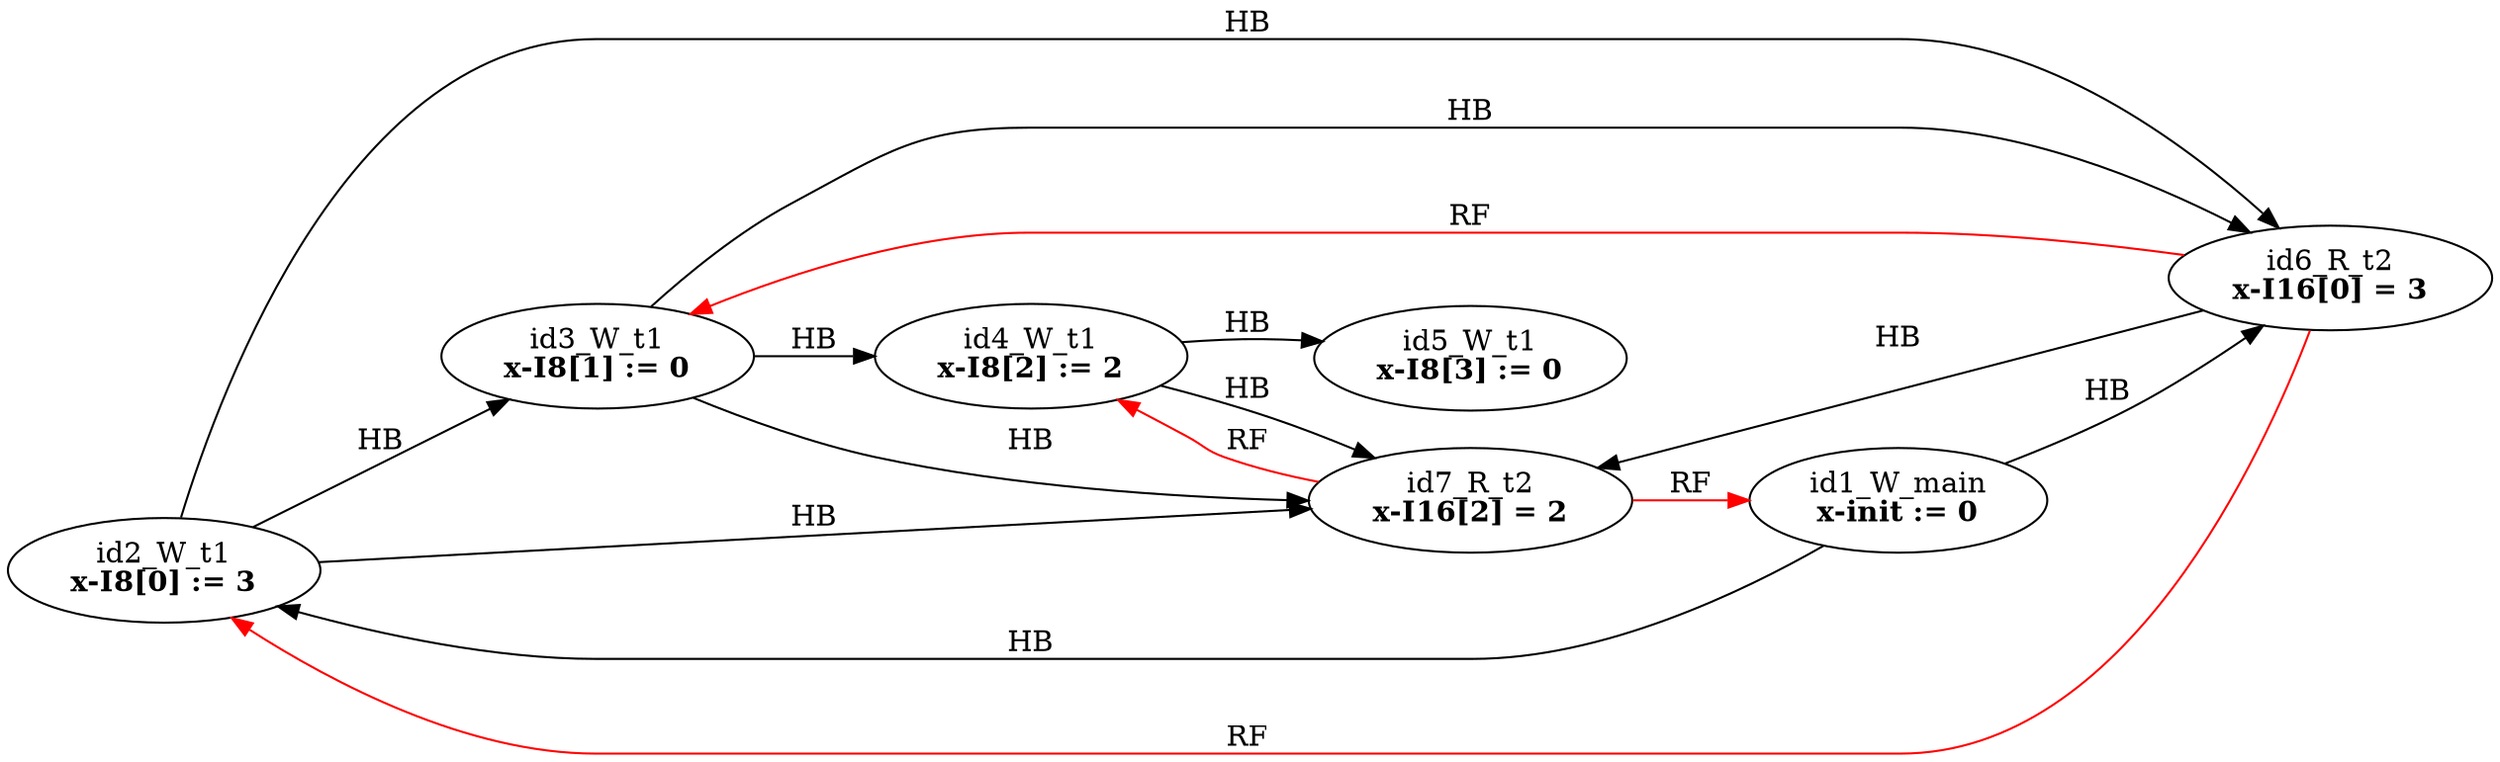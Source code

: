 digraph memory_model {
rankdir=LR;
splines=true; esep=0.5;
id2_W_t1 -> id3_W_t1 [label = "HB", color="black"];
id3_W_t1 -> id4_W_t1 [label = "HB", color="black"];
id4_W_t1 -> id5_W_t1 [label = "HB", color="black"];
id6_R_t2 -> id7_R_t2 [label = "HB", color="black"];
id1_W_main -> id2_W_t1 [label = "HB", color="black"];
id1_W_main -> id6_R_t2 [label = "HB", color="black"];
id2_W_t1 -> id6_R_t2 [label = "HB", color="black"];
id2_W_t1 -> id7_R_t2 [label = "HB", color="black"];
id3_W_t1 -> id6_R_t2 [label = "HB", color="black"];
id3_W_t1 -> id7_R_t2 [label = "HB", color="black"];
id4_W_t1 -> id7_R_t2 [label = "HB", color="black"];
id6_R_t2 -> id2_W_t1 [label = "RF", color="red"];
id6_R_t2 -> id3_W_t1 [label = "RF", color="red"];
id7_R_t2 -> id1_W_main [label = "RF", color="red"];
id7_R_t2 -> id4_W_t1 [label = "RF", color="red"];
id1_W_main [label=<id1_W_main<br/><B>x-init := 0</B>>, pos="2.5,8!"]
id2_W_t1 [label=<id2_W_t1<br/><B>x-I8[0] := 3</B>>, pos="0,6!"]
id3_W_t1 [label=<id3_W_t1<br/><B>x-I8[1] := 0</B>>, pos="0,4!"]
id4_W_t1 [label=<id4_W_t1<br/><B>x-I8[2] := 2</B>>, pos="0,2!"]
id5_W_t1 [label=<id5_W_t1<br/><B>x-I8[3] := 0</B>>, pos="0,0!"]
id6_R_t2 [label=<id6_R_t2<br/><B>x-I16[0] = 3</B>>, pos="5,6!"]
id7_R_t2 [label=<id7_R_t2<br/><B>x-I16[2] = 2</B>>, pos="5,4!"]
}